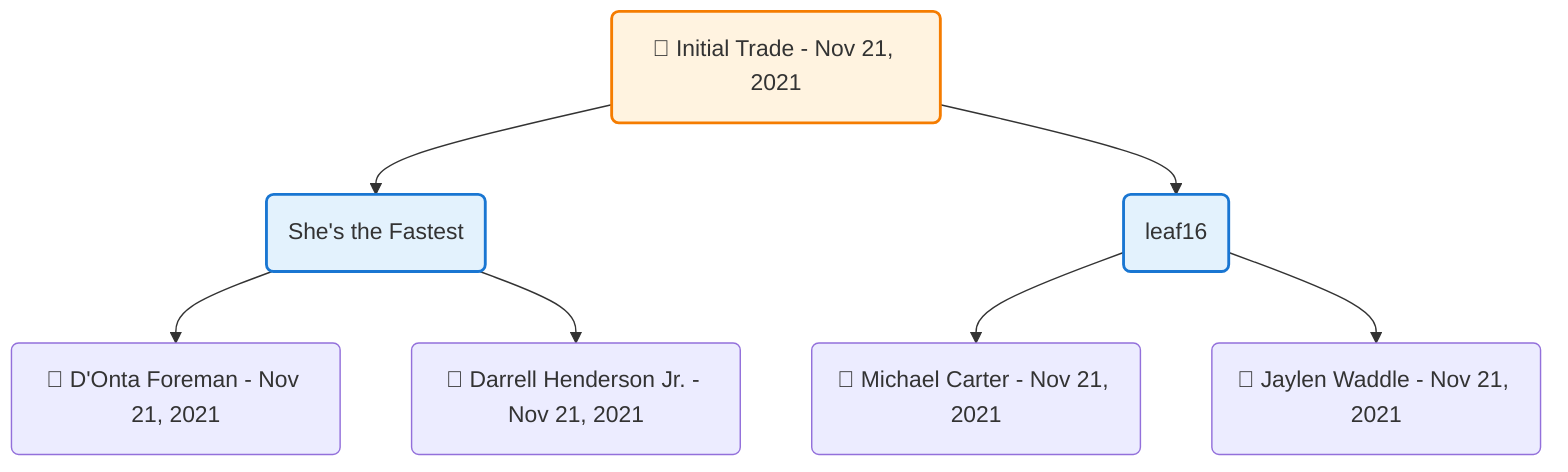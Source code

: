 flowchart TD

    TRADE_MAIN("🔄 Initial Trade - Nov 21, 2021")
    TEAM_1("She's the Fastest")
    TEAM_2("leaf16")
    NODE_95565b76-d1c2-4f42-8e26-04541f9554b2("🔄 D'Onta Foreman - Nov 21, 2021")
    NODE_aa086f8e-2a5d-45c6-9c8d-8fc2f09a4002("🔄 Michael Carter - Nov 21, 2021")
    NODE_5e8011b8-942d-441f-a4a3-dc34f6dae016("🔄 Jaylen Waddle - Nov 21, 2021")
    NODE_339c0122-6a59-4c11-a92a-e088938c4905("🔄 Darrell Henderson Jr. - Nov 21, 2021")

    TRADE_MAIN --> TEAM_1
    TRADE_MAIN --> TEAM_2
    TEAM_1 --> NODE_95565b76-d1c2-4f42-8e26-04541f9554b2
    TEAM_2 --> NODE_aa086f8e-2a5d-45c6-9c8d-8fc2f09a4002
    TEAM_2 --> NODE_5e8011b8-942d-441f-a4a3-dc34f6dae016
    TEAM_1 --> NODE_339c0122-6a59-4c11-a92a-e088938c4905

    %% Node styling
    classDef teamNode fill:#e3f2fd,stroke:#1976d2,stroke-width:2px
    classDef tradeNode fill:#fff3e0,stroke:#f57c00,stroke-width:2px
    classDef playerNode fill:#f3e5f5,stroke:#7b1fa2,stroke-width:1px
    classDef nonRootPlayerNode fill:#f5f5f5,stroke:#757575,stroke-width:1px
    classDef endNode fill:#ffebee,stroke:#c62828,stroke-width:2px
    classDef waiverNode fill:#e8f5e8,stroke:#388e3c,stroke-width:2px
    classDef championshipNode fill:#fff9c4,stroke:#f57f17,stroke-width:3px

    class TEAM_1,TEAM_2 teamNode
    class TRADE_MAIN tradeNode